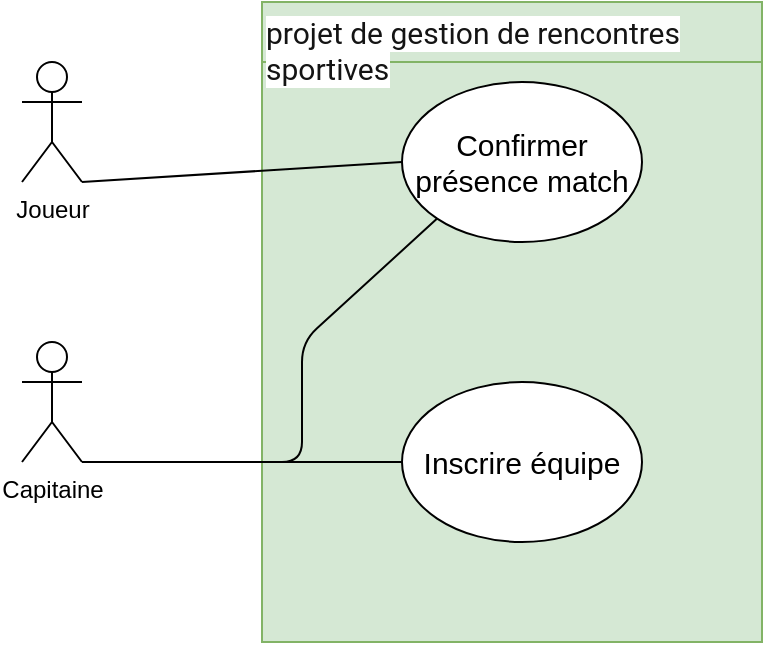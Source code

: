 <mxfile version="14.1.8" type="device" pages="2"><diagram id="bi3P0fk_oFCjq6PGXE3W" name="Question 1"><mxGraphModel dx="1086" dy="816" grid="1" gridSize="10" guides="1" tooltips="1" connect="1" arrows="1" fold="1" page="1" pageScale="1" pageWidth="827" pageHeight="1169" math="0" shadow="0"><root><mxCell id="0"/><mxCell id="1" parent="0"/><mxCell id="SjreTZwTBzHe2qCFuySE-1" value="Joueur" style="shape=umlActor;verticalLabelPosition=bottom;verticalAlign=top;html=1;outlineConnect=0;" parent="1" vertex="1"><mxGeometry x="140" y="80" width="30" height="60" as="geometry"/></mxCell><mxCell id="SjreTZwTBzHe2qCFuySE-2" value="Capitaine" style="shape=umlActor;verticalLabelPosition=bottom;verticalAlign=top;html=1;outlineConnect=0;" parent="1" vertex="1"><mxGeometry x="140" y="220" width="30" height="60" as="geometry"/></mxCell><mxCell id="SjreTZwTBzHe2qCFuySE-3" value="" style="rounded=0;whiteSpace=wrap;html=1;fillColor=#d5e8d4;strokeColor=#82b366;" parent="1" vertex="1"><mxGeometry x="260" y="50" width="250" height="320" as="geometry"/></mxCell><mxCell id="SjreTZwTBzHe2qCFuySE-4" value="&lt;span style=&quot;color: rgba(0, 0, 0, 0.92); font-family: roboto; font-size: 15px; font-style: normal; font-weight: 400; letter-spacing: normal; text-indent: 0px; text-transform: none; word-spacing: 0px; background-color: rgb(255, 255, 255); display: inline; float: none;&quot;&gt;projet de gestion de rencontres sportives&lt;/span&gt;" style="text;whiteSpace=wrap;html=1;fontSize=15;fillColor=#d5e8d4;strokeColor=#82b366;" parent="1" vertex="1"><mxGeometry x="260" y="50" width="250" height="30" as="geometry"/></mxCell><mxCell id="SjreTZwTBzHe2qCFuySE-6" value="Inscrire équipe" style="ellipse;whiteSpace=wrap;html=1;fontSize=15;" parent="1" vertex="1"><mxGeometry x="330" y="240" width="120" height="80" as="geometry"/></mxCell><mxCell id="SjreTZwTBzHe2qCFuySE-7" value="Confirmer présence match" style="ellipse;whiteSpace=wrap;html=1;fontSize=15;" parent="1" vertex="1"><mxGeometry x="330" y="90" width="120" height="80" as="geometry"/></mxCell><mxCell id="SjreTZwTBzHe2qCFuySE-9" value="" style="endArrow=none;html=1;fontSize=15;exitX=1;exitY=1;exitDx=0;exitDy=0;exitPerimeter=0;entryX=0;entryY=0.5;entryDx=0;entryDy=0;" parent="1" source="SjreTZwTBzHe2qCFuySE-2" target="SjreTZwTBzHe2qCFuySE-6" edge="1"><mxGeometry width="50" height="50" relative="1" as="geometry"><mxPoint x="370" y="200" as="sourcePoint"/><mxPoint x="420" y="150" as="targetPoint"/></mxGeometry></mxCell><mxCell id="SjreTZwTBzHe2qCFuySE-10" value="" style="endArrow=none;html=1;fontSize=15;exitX=1;exitY=1;exitDx=0;exitDy=0;exitPerimeter=0;entryX=0;entryY=0.5;entryDx=0;entryDy=0;" parent="1" source="SjreTZwTBzHe2qCFuySE-1" target="SjreTZwTBzHe2qCFuySE-7" edge="1"><mxGeometry width="50" height="50" relative="1" as="geometry"><mxPoint x="170" y="170" as="sourcePoint"/><mxPoint x="330" y="170" as="targetPoint"/></mxGeometry></mxCell><mxCell id="SjreTZwTBzHe2qCFuySE-12" value="" style="endArrow=none;html=1;fontSize=15;entryX=0;entryY=1;entryDx=0;entryDy=0;" parent="1" target="SjreTZwTBzHe2qCFuySE-7" edge="1"><mxGeometry width="50" height="50" relative="1" as="geometry"><mxPoint x="170" y="280" as="sourcePoint"/><mxPoint x="350" y="180" as="targetPoint"/><Array as="points"><mxPoint x="280" y="280"/><mxPoint x="280" y="220"/></Array></mxGeometry></mxCell></root></mxGraphModel></diagram><diagram id="wFTD_FJ0AukN_iD9T1Ib" name="Question 2"><mxGraphModel dx="905" dy="680" grid="1" gridSize="10" guides="1" tooltips="1" connect="1" arrows="1" fold="1" page="1" pageScale="1" pageWidth="827" pageHeight="1169" math="0" shadow="0"><root><mxCell id="P1wpGQjxoFpjuTTIvpnb-0"/><mxCell id="P1wpGQjxoFpjuTTIvpnb-1" parent="P1wpGQjxoFpjuTTIvpnb-0"/><mxCell id="BGiVW5BFRs1c-tNsF-gf-0" value="&lt;p style=&quot;margin: 0px ; margin-top: 4px ; text-align: center&quot;&gt;&lt;b&gt;Team&lt;/b&gt;&lt;/p&gt;&lt;hr size=&quot;1&quot;&gt;&lt;p style=&quot;margin: 0px ; margin-left: 4px&quot;&gt;- id: int&lt;/p&gt;&lt;p style=&quot;margin: 0px ; margin-left: 4px&quot;&gt;- Name: string&lt;/p&gt;&lt;p style=&quot;margin: 0px ; margin-left: 4px&quot;&gt;&lt;br&gt;&lt;/p&gt;&lt;hr size=&quot;1&quot;&gt;&lt;p style=&quot;margin: 0px ; margin-left: 4px&quot;&gt;&lt;br&gt;&lt;/p&gt;" style="verticalAlign=top;align=left;overflow=fill;fontSize=12;fontFamily=Helvetica;html=1;" vertex="1" parent="P1wpGQjxoFpjuTTIvpnb-1"><mxGeometry x="80" y="300" width="160" height="140" as="geometry"/></mxCell><mxCell id="BGiVW5BFRs1c-tNsF-gf-1" value="&lt;p style=&quot;margin: 0px ; margin-top: 4px ; text-align: center&quot;&gt;&lt;b&gt;Player&lt;/b&gt;&lt;/p&gt;&lt;hr size=&quot;1&quot;&gt;&lt;p style=&quot;margin: 0px ; margin-left: 4px&quot;&gt;- id: int&lt;/p&gt;&lt;p style=&quot;margin: 0px ; margin-left: 4px&quot;&gt;- Name: string&lt;/p&gt;&lt;p style=&quot;margin: 0px ; margin-left: 4px&quot;&gt;- Surname: string&lt;/p&gt;&lt;p style=&quot;margin: 0px ; margin-left: 4px&quot;&gt;- isCaptain: bool&lt;/p&gt;&lt;hr size=&quot;1&quot;&gt;&lt;p style=&quot;margin: 0px ; margin-left: 4px&quot;&gt;+ canInscrireEquipe(): bool&lt;/p&gt;&lt;p style=&quot;margin: 0px ; margin-left: 4px&quot;&gt;+ canConfirmPresence():bool&lt;/p&gt;" style="verticalAlign=top;align=left;overflow=fill;fontSize=12;fontFamily=Helvetica;html=1;" vertex="1" parent="P1wpGQjxoFpjuTTIvpnb-1"><mxGeometry x="460" y="300" width="180" height="140" as="geometry"/></mxCell><mxCell id="BGiVW5BFRs1c-tNsF-gf-2" value="" style="endArrow=none;html=1;entryX=0;entryY=0.5;entryDx=0;entryDy=0;exitX=1;exitY=0.5;exitDx=0;exitDy=0;" edge="1" parent="P1wpGQjxoFpjuTTIvpnb-1" source="BGiVW5BFRs1c-tNsF-gf-0" target="BGiVW5BFRs1c-tNsF-gf-1"><mxGeometry width="50" height="50" relative="1" as="geometry"><mxPoint x="410" y="440" as="sourcePoint"/><mxPoint x="460" y="390" as="targetPoint"/></mxGeometry></mxCell><mxCell id="BGiVW5BFRs1c-tNsF-gf-3" value="Contiens" style="text;html=1;strokeColor=none;fillColor=none;align=center;verticalAlign=middle;whiteSpace=wrap;rounded=0;" vertex="1" parent="P1wpGQjxoFpjuTTIvpnb-1"><mxGeometry x="400" y="350" width="60" height="20" as="geometry"/></mxCell><mxCell id="BGiVW5BFRs1c-tNsF-gf-4" value="Appartient" style="text;html=1;strokeColor=none;fillColor=none;align=center;verticalAlign=middle;whiteSpace=wrap;rounded=0;" vertex="1" parent="P1wpGQjxoFpjuTTIvpnb-1"><mxGeometry x="240" y="350" width="60" height="20" as="geometry"/></mxCell><mxCell id="BGiVW5BFRs1c-tNsF-gf-6" value="1" style="text;html=1;strokeColor=none;fillColor=none;align=center;verticalAlign=middle;whiteSpace=wrap;rounded=0;" vertex="1" parent="P1wpGQjxoFpjuTTIvpnb-1"><mxGeometry x="240" y="370" width="60" height="20" as="geometry"/></mxCell><mxCell id="BGiVW5BFRs1c-tNsF-gf-7" value="0..*" style="text;html=1;strokeColor=none;fillColor=none;align=center;verticalAlign=middle;whiteSpace=wrap;rounded=0;" vertex="1" parent="P1wpGQjxoFpjuTTIvpnb-1"><mxGeometry x="400" y="370" width="60" height="20" as="geometry"/></mxCell></root></mxGraphModel></diagram></mxfile>